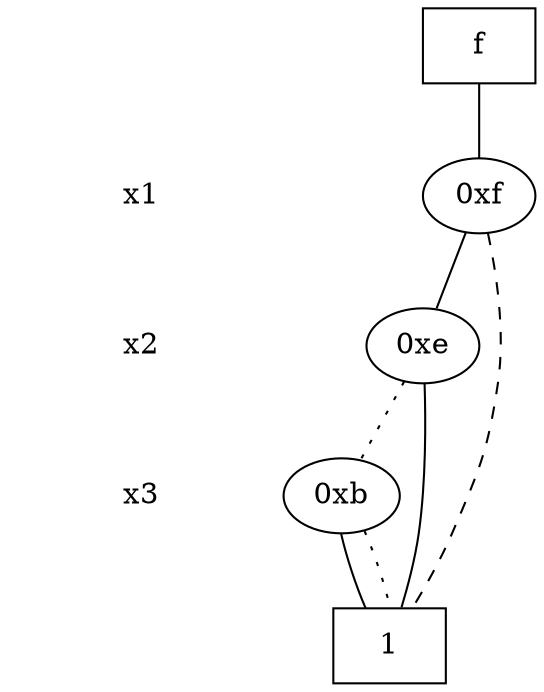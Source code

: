 digraph "DD" {
size = "7.5,10"
center = true;
edge [dir = none];
{ node [shape = plaintext];
  edge [style = invis];
  "CONST NODES" [style = invis];
" x1 " -> " x2 " -> " x3 " -> "CONST NODES"; 
}
{ rank = same; node [shape = box]; edge [style = invis];
"  f  "; }
{ rank = same; " x1 ";
"0xf";
}
{ rank = same; " x2 ";
"0xe";
}
{ rank = same; " x3 ";
"0xb";
}
{ rank = same; "CONST NODES";
{ node [shape = box]; "0x5";
}
}
"  f  " -> "0xf" [style = solid];
"0xf" -> "0xe";
"0xf" -> "0x5" [style = dashed];
"0xe" -> "0x5";
"0xe" -> "0xb" [style = dotted];
"0xb" -> "0x5";
"0xb" -> "0x5" [style = dotted];
"0x5" [label = "1"];
}
